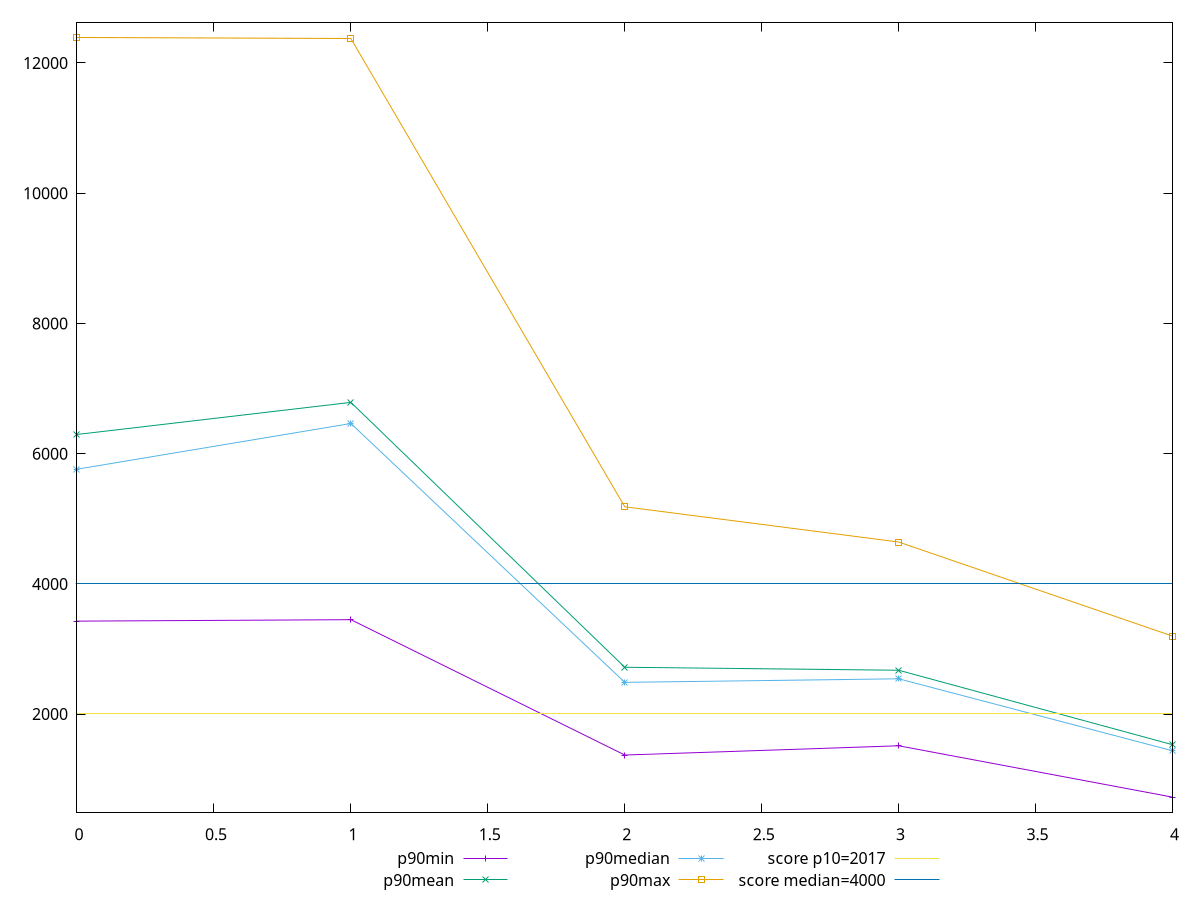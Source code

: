 reset

$p90Min <<EOF
0 3428.108
1 3450.447999999996
2 1371.8360000000007
3 1513.824
4 724.9800000000002
EOF

$p90Mean <<EOF
0 6294.84957446808
1 6787.726170212755
2 2719.5618297872343
3 2673.8253191489353
4 1530.1779148936173
EOF

$p90Median <<EOF
0 5761.613999999987
1 6463.571999999989
2 2488.055999999999
3 2542.5
4 1436.782000000001
EOF

$p90Max <<EOF
0 12391.107999999998
1 12375.363999999994
2 5184.199999999997
3 4642.871999999997
4 3197.859999999999
EOF

set key outside below
set xrange [0:4]
set yrange [491.6574400000003:12624.430559999999]
set trange [491.6574400000003:12624.430559999999]
set terminal svg size 640, 560 enhanced background rgb 'white'
set output "report_00013_2021-02-09T12-04-24.940Z/mainthread-work-breakdown/progression/value.svg"

plot $p90Min title "p90min" with linespoints, \
     $p90Mean title "p90mean" with linespoints, \
     $p90Median title "p90median" with linespoints, \
     $p90Max title "p90max" with linespoints, \
     2017 title "score p10=2017", \
     4000 title "score median=4000"

reset
